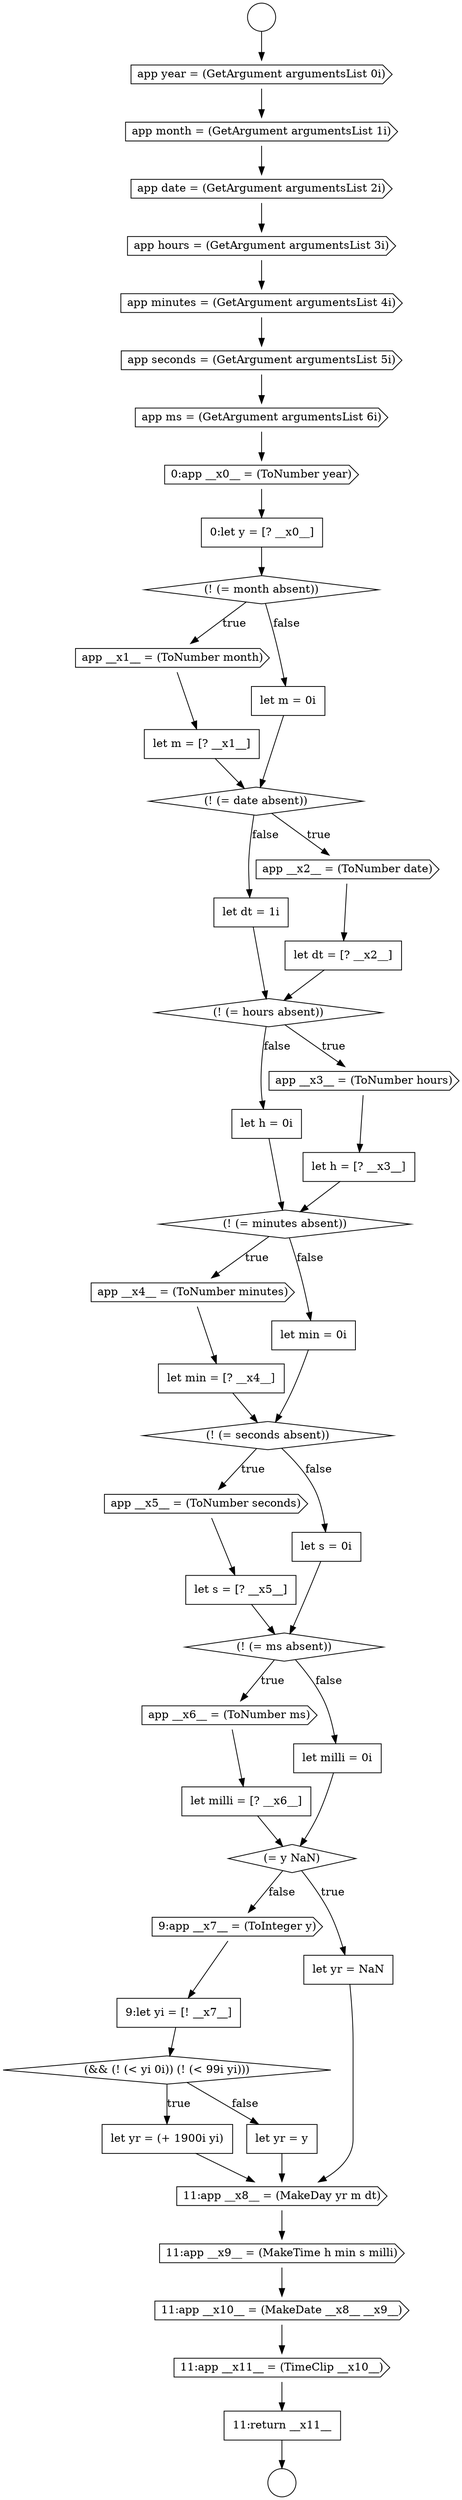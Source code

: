 digraph {
  node12975 [shape=none, margin=0, label=<<font color="black">
    <table border="0" cellborder="1" cellspacing="0" cellpadding="10">
      <tr><td align="left">let h = 0i</td></tr>
    </table>
  </font>> color="black" fillcolor="white" style=filled]
  node12971 [shape=none, margin=0, label=<<font color="black">
    <table border="0" cellborder="1" cellspacing="0" cellpadding="10">
      <tr><td align="left">let dt = 1i</td></tr>
    </table>
  </font>> color="black" fillcolor="white" style=filled]
  node12981 [shape=cds, label=<<font color="black">app __x5__ = (ToNumber seconds)</font>> color="black" fillcolor="white" style=filled]
  node12985 [shape=cds, label=<<font color="black">app __x6__ = (ToNumber ms)</font>> color="black" fillcolor="white" style=filled]
  node12970 [shape=none, margin=0, label=<<font color="black">
    <table border="0" cellborder="1" cellspacing="0" cellpadding="10">
      <tr><td align="left">let dt = [? __x2__]</td></tr>
    </table>
  </font>> color="black" fillcolor="white" style=filled]
  node12991 [shape=none, margin=0, label=<<font color="black">
    <table border="0" cellborder="1" cellspacing="0" cellpadding="10">
      <tr><td align="left">9:let yi = [! __x7__]</td></tr>
    </table>
  </font>> color="black" fillcolor="white" style=filled]
  node12990 [shape=cds, label=<<font color="black">9:app __x7__ = (ToInteger y)</font>> color="black" fillcolor="white" style=filled]
  node12973 [shape=cds, label=<<font color="black">app __x3__ = (ToNumber hours)</font>> color="black" fillcolor="white" style=filled]
  node12978 [shape=none, margin=0, label=<<font color="black">
    <table border="0" cellborder="1" cellspacing="0" cellpadding="10">
      <tr><td align="left">let min = [? __x4__]</td></tr>
    </table>
  </font>> color="black" fillcolor="white" style=filled]
  node12980 [shape=diamond, label=<<font color="black">(! (= seconds absent))</font>> color="black" fillcolor="white" style=filled]
  node12989 [shape=none, margin=0, label=<<font color="black">
    <table border="0" cellborder="1" cellspacing="0" cellpadding="10">
      <tr><td align="left">let yr = NaN</td></tr>
    </table>
  </font>> color="black" fillcolor="white" style=filled]
  node12972 [shape=diamond, label=<<font color="black">(! (= hours absent))</font>> color="black" fillcolor="white" style=filled]
  node12965 [shape=cds, label=<<font color="black">app __x1__ = (ToNumber month)</font>> color="black" fillcolor="white" style=filled]
  node12992 [shape=diamond, label=<<font color="black">(&amp;&amp; (! (&lt; yi 0i)) (! (&lt; 99i yi)))</font>> color="black" fillcolor="white" style=filled]
  node12960 [shape=cds, label=<<font color="black">app seconds = (GetArgument argumentsList 5i)</font>> color="black" fillcolor="white" style=filled]
  node12956 [shape=cds, label=<<font color="black">app month = (GetArgument argumentsList 1i)</font>> color="black" fillcolor="white" style=filled]
  node12993 [shape=none, margin=0, label=<<font color="black">
    <table border="0" cellborder="1" cellspacing="0" cellpadding="10">
      <tr><td align="left">let yr = (+ 1900i yi)</td></tr>
    </table>
  </font>> color="black" fillcolor="white" style=filled]
  node12961 [shape=cds, label=<<font color="black">app ms = (GetArgument argumentsList 6i)</font>> color="black" fillcolor="white" style=filled]
  node12988 [shape=diamond, label=<<font color="black">(= y NaN)</font>> color="black" fillcolor="white" style=filled]
  node12998 [shape=cds, label=<<font color="black">11:app __x11__ = (TimeClip __x10__)</font>> color="black" fillcolor="white" style=filled]
  node12966 [shape=none, margin=0, label=<<font color="black">
    <table border="0" cellborder="1" cellspacing="0" cellpadding="10">
      <tr><td align="left">let m = [? __x1__]</td></tr>
    </table>
  </font>> color="black" fillcolor="white" style=filled]
  node12959 [shape=cds, label=<<font color="black">app minutes = (GetArgument argumentsList 4i)</font>> color="black" fillcolor="white" style=filled]
  node12987 [shape=none, margin=0, label=<<font color="black">
    <table border="0" cellborder="1" cellspacing="0" cellpadding="10">
      <tr><td align="left">let milli = 0i</td></tr>
    </table>
  </font>> color="black" fillcolor="white" style=filled]
  node12974 [shape=none, margin=0, label=<<font color="black">
    <table border="0" cellborder="1" cellspacing="0" cellpadding="10">
      <tr><td align="left">let h = [? __x3__]</td></tr>
    </table>
  </font>> color="black" fillcolor="white" style=filled]
  node12967 [shape=none, margin=0, label=<<font color="black">
    <table border="0" cellborder="1" cellspacing="0" cellpadding="10">
      <tr><td align="left">let m = 0i</td></tr>
    </table>
  </font>> color="black" fillcolor="white" style=filled]
  node12977 [shape=cds, label=<<font color="black">app __x4__ = (ToNumber minutes)</font>> color="black" fillcolor="white" style=filled]
  node12955 [shape=cds, label=<<font color="black">app year = (GetArgument argumentsList 0i)</font>> color="black" fillcolor="white" style=filled]
  node12994 [shape=none, margin=0, label=<<font color="black">
    <table border="0" cellborder="1" cellspacing="0" cellpadding="10">
      <tr><td align="left">let yr = y</td></tr>
    </table>
  </font>> color="black" fillcolor="white" style=filled]
  node12999 [shape=none, margin=0, label=<<font color="black">
    <table border="0" cellborder="1" cellspacing="0" cellpadding="10">
      <tr><td align="left">11:return __x11__</td></tr>
    </table>
  </font>> color="black" fillcolor="white" style=filled]
  node12962 [shape=cds, label=<<font color="black">0:app __x0__ = (ToNumber year)</font>> color="black" fillcolor="white" style=filled]
  node12953 [shape=circle label=" " color="black" fillcolor="white" style=filled]
  node12982 [shape=none, margin=0, label=<<font color="black">
    <table border="0" cellborder="1" cellspacing="0" cellpadding="10">
      <tr><td align="left">let s = [? __x5__]</td></tr>
    </table>
  </font>> color="black" fillcolor="white" style=filled]
  node12986 [shape=none, margin=0, label=<<font color="black">
    <table border="0" cellborder="1" cellspacing="0" cellpadding="10">
      <tr><td align="left">let milli = [? __x6__]</td></tr>
    </table>
  </font>> color="black" fillcolor="white" style=filled]
  node12958 [shape=cds, label=<<font color="black">app hours = (GetArgument argumentsList 3i)</font>> color="black" fillcolor="white" style=filled]
  node12964 [shape=diamond, label=<<font color="black">(! (= month absent))</font>> color="black" fillcolor="white" style=filled]
  node12969 [shape=cds, label=<<font color="black">app __x2__ = (ToNumber date)</font>> color="black" fillcolor="white" style=filled]
  node12979 [shape=none, margin=0, label=<<font color="black">
    <table border="0" cellborder="1" cellspacing="0" cellpadding="10">
      <tr><td align="left">let min = 0i</td></tr>
    </table>
  </font>> color="black" fillcolor="white" style=filled]
  node12963 [shape=none, margin=0, label=<<font color="black">
    <table border="0" cellborder="1" cellspacing="0" cellpadding="10">
      <tr><td align="left">0:let y = [? __x0__]</td></tr>
    </table>
  </font>> color="black" fillcolor="white" style=filled]
  node12954 [shape=circle label=" " color="black" fillcolor="white" style=filled]
  node12968 [shape=diamond, label=<<font color="black">(! (= date absent))</font>> color="black" fillcolor="white" style=filled]
  node12995 [shape=cds, label=<<font color="black">11:app __x8__ = (MakeDay yr m dt)</font>> color="black" fillcolor="white" style=filled]
  node12983 [shape=none, margin=0, label=<<font color="black">
    <table border="0" cellborder="1" cellspacing="0" cellpadding="10">
      <tr><td align="left">let s = 0i</td></tr>
    </table>
  </font>> color="black" fillcolor="white" style=filled]
  node12957 [shape=cds, label=<<font color="black">app date = (GetArgument argumentsList 2i)</font>> color="black" fillcolor="white" style=filled]
  node12976 [shape=diamond, label=<<font color="black">(! (= minutes absent))</font>> color="black" fillcolor="white" style=filled]
  node12996 [shape=cds, label=<<font color="black">11:app __x9__ = (MakeTime h min s milli)</font>> color="black" fillcolor="white" style=filled]
  node12984 [shape=diamond, label=<<font color="black">(! (= ms absent))</font>> color="black" fillcolor="white" style=filled]
  node12997 [shape=cds, label=<<font color="black">11:app __x10__ = (MakeDate __x8__ __x9__)</font>> color="black" fillcolor="white" style=filled]
  node12984 -> node12985 [label=<<font color="black">true</font>> color="black"]
  node12984 -> node12987 [label=<<font color="black">false</font>> color="black"]
  node12990 -> node12991 [ color="black"]
  node12962 -> node12963 [ color="black"]
  node12995 -> node12996 [ color="black"]
  node12966 -> node12968 [ color="black"]
  node12983 -> node12984 [ color="black"]
  node12982 -> node12984 [ color="black"]
  node12973 -> node12974 [ color="black"]
  node12969 -> node12970 [ color="black"]
  node12961 -> node12962 [ color="black"]
  node12960 -> node12961 [ color="black"]
  node12956 -> node12957 [ color="black"]
  node12955 -> node12956 [ color="black"]
  node12998 -> node12999 [ color="black"]
  node12964 -> node12965 [label=<<font color="black">true</font>> color="black"]
  node12964 -> node12967 [label=<<font color="black">false</font>> color="black"]
  node12971 -> node12972 [ color="black"]
  node12986 -> node12988 [ color="black"]
  node12994 -> node12995 [ color="black"]
  node12975 -> node12976 [ color="black"]
  node12981 -> node12982 [ color="black"]
  node12988 -> node12989 [label=<<font color="black">true</font>> color="black"]
  node12988 -> node12990 [label=<<font color="black">false</font>> color="black"]
  node12987 -> node12988 [ color="black"]
  node12957 -> node12958 [ color="black"]
  node12953 -> node12955 [ color="black"]
  node12999 -> node12954 [ color="black"]
  node12980 -> node12981 [label=<<font color="black">true</font>> color="black"]
  node12980 -> node12983 [label=<<font color="black">false</font>> color="black"]
  node12977 -> node12978 [ color="black"]
  node12965 -> node12966 [ color="black"]
  node12985 -> node12986 [ color="black"]
  node12993 -> node12995 [ color="black"]
  node12997 -> node12998 [ color="black"]
  node12996 -> node12997 [ color="black"]
  node12974 -> node12976 [ color="black"]
  node12972 -> node12973 [label=<<font color="black">true</font>> color="black"]
  node12972 -> node12975 [label=<<font color="black">false</font>> color="black"]
  node12968 -> node12969 [label=<<font color="black">true</font>> color="black"]
  node12968 -> node12971 [label=<<font color="black">false</font>> color="black"]
  node12992 -> node12993 [label=<<font color="black">true</font>> color="black"]
  node12992 -> node12994 [label=<<font color="black">false</font>> color="black"]
  node12989 -> node12995 [ color="black"]
  node12963 -> node12964 [ color="black"]
  node12958 -> node12959 [ color="black"]
  node12959 -> node12960 [ color="black"]
  node12991 -> node12992 [ color="black"]
  node12970 -> node12972 [ color="black"]
  node12967 -> node12968 [ color="black"]
  node12978 -> node12980 [ color="black"]
  node12976 -> node12977 [label=<<font color="black">true</font>> color="black"]
  node12976 -> node12979 [label=<<font color="black">false</font>> color="black"]
  node12979 -> node12980 [ color="black"]
}
